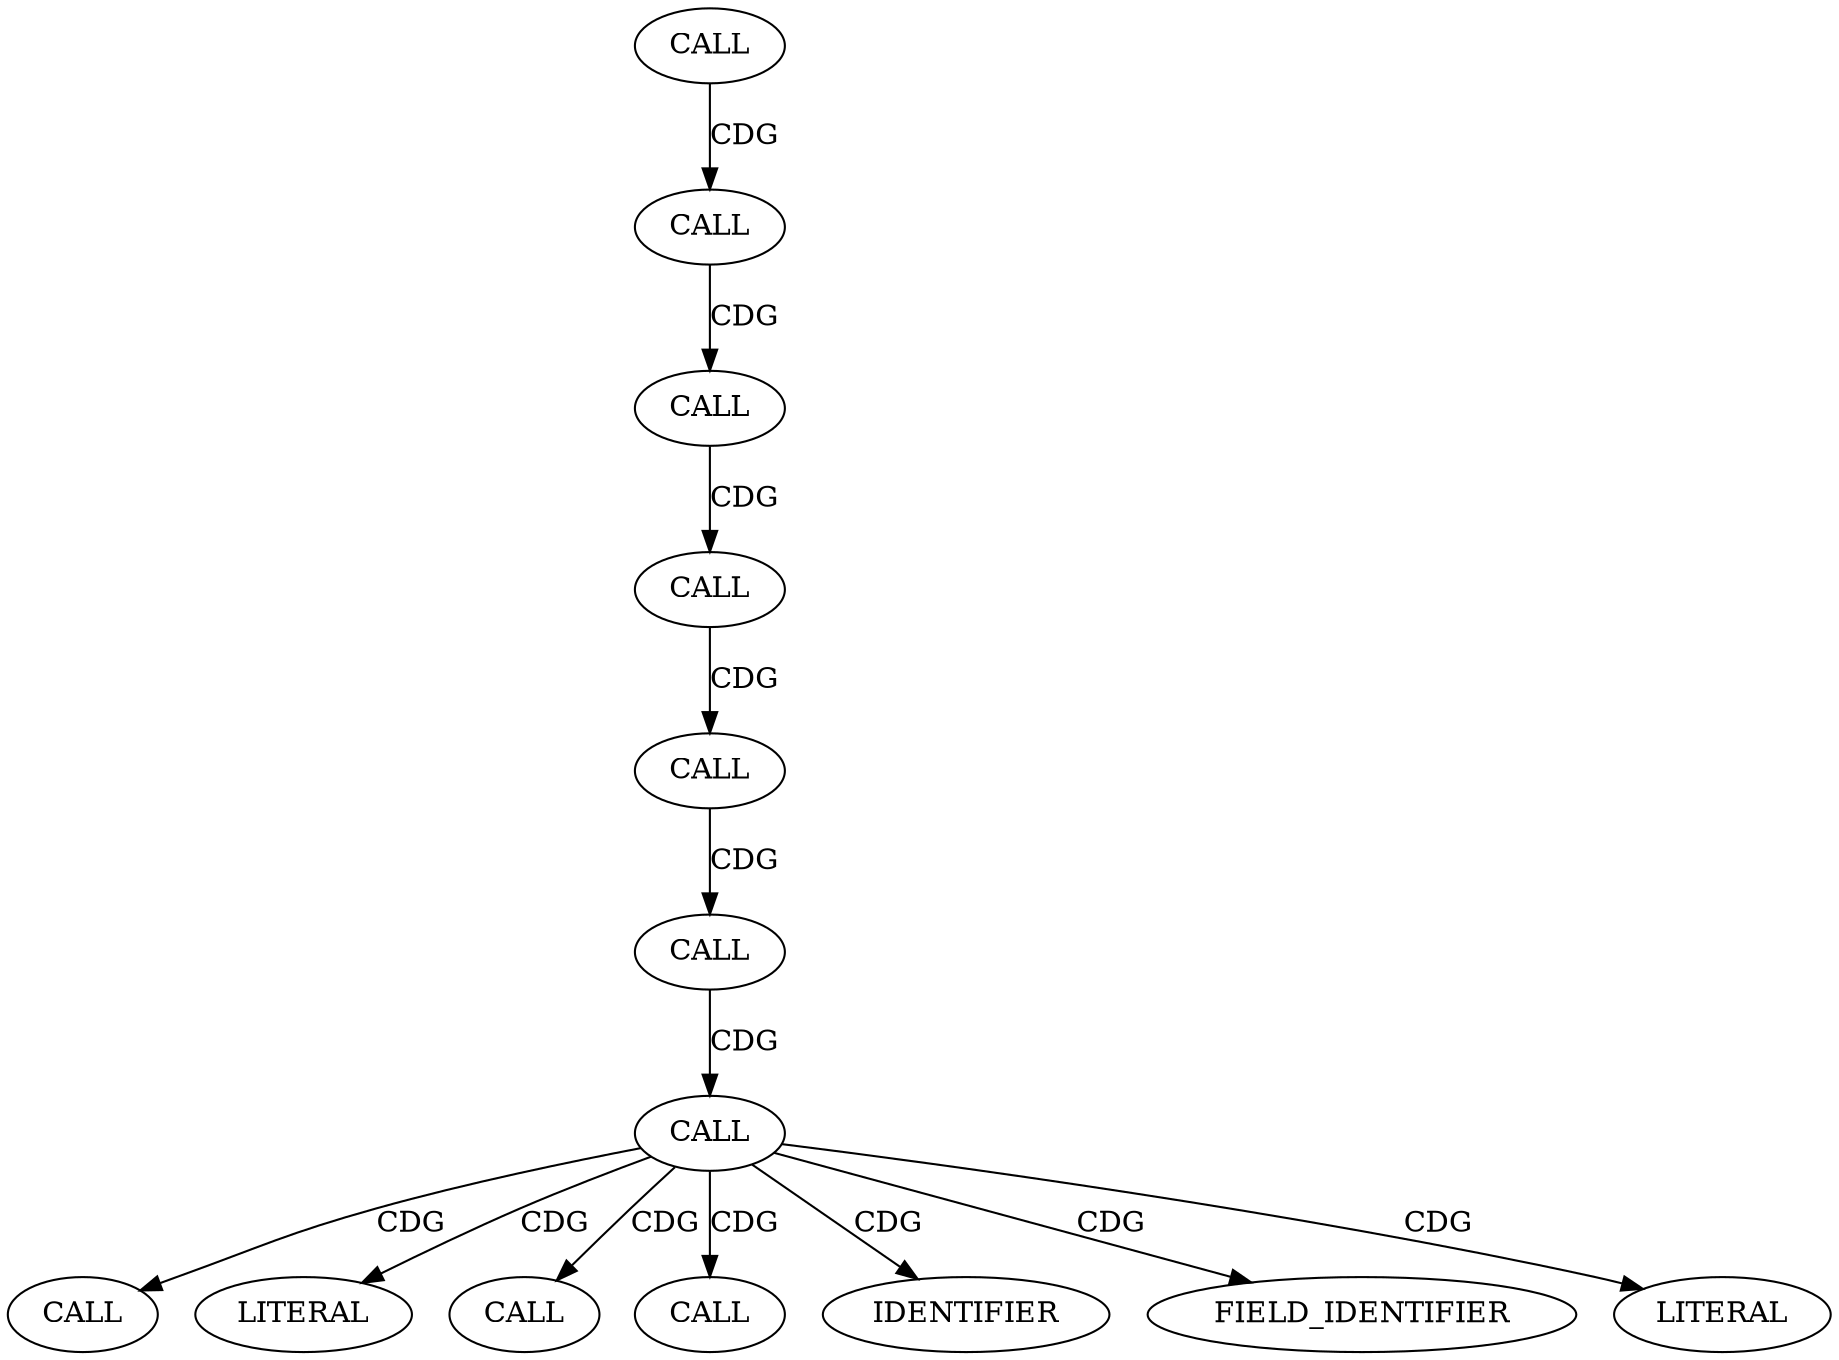 strict digraph "" {
	node [label="\N"];
	1596	[ARGUMENT_INDEX=-1,
		CODE="desc->fd_lens[1] > CEPH_MSG_MAX_FRONT_LEN",
		COLUMN_NUMBER=6,
		DISPATCH_TYPE=STATIC_DISPATCH,
		LINE_NUMBER=536,
		METHOD_FULL_NAME="<operator>.greaterThan",
		NAME="<operator>.greaterThan",
		ORDER=1,
		TYPE_FULL_NAME="<empty>",
		filename="file_code_old-a282a2f-decode_preamble-545.c",
		label=CALL];
	1615	[ARGUMENT_INDEX=-1,
		CODE="desc->fd_lens[2] > CEPH_MSG_MAX_MIDDLE_LEN",
		COLUMN_NUMBER=6,
		DISPATCH_TYPE=STATIC_DISPATCH,
		LINE_NUMBER=540,
		METHOD_FULL_NAME="<operator>.greaterThan",
		NAME="<operator>.greaterThan",
		ORDER=1,
		TYPE_FULL_NAME="<empty>",
		filename="file_code_old-a282a2f-decode_preamble-545.c",
		label=CALL];
	1596 -> 1615	[label=CDG];
	1634	[ARGUMENT_INDEX=-1,
		CODE="desc->fd_lens[3] > CEPH_MSG_MAX_DATA_LEN",
		COLUMN_NUMBER=6,
		DISPATCH_TYPE=STATIC_DISPATCH,
		LINE_NUMBER=544,
		METHOD_FULL_NAME="<operator>.greaterThan",
		NAME="<operator>.greaterThan",
		ORDER=1,
		TYPE_FULL_NAME="<empty>",
		filename="file_code_old-a282a2f-decode_preamble-545.c",
		label=CALL];
	1615 -> 1634	[label=CDG];
	1508	[ARGUMENT_INDEX=-1,
		CODE="desc->fd_seg_cnt < 1 ||
	    desc->fd_seg_cnt > CEPH_FRAME_MAX_SEGMENT_COUNT",
		COLUMN_NUMBER=6,
		DISPATCH_TYPE=STATIC_DISPATCH,
		LINE_NUMBER=513,
		METHOD_FULL_NAME="<operator>.logicalOr",
		NAME="<operator>.logicalOr",
		ORDER=1,
		TYPE_FULL_NAME="<empty>",
		filename="file_code_old-a282a2f-decode_preamble-545.c",
		label=CALL];
	1560	[ARGUMENT_INDEX=-1,
		CODE="!desc->fd_lens[desc->fd_seg_cnt - 1]",
		COLUMN_NUMBER=6,
		DISPATCH_TYPE=STATIC_DISPATCH,
		LINE_NUMBER=527,
		METHOD_FULL_NAME="<operator>.logicalNot",
		NAME="<operator>.logicalNot",
		ORDER=1,
		TYPE_FULL_NAME="<empty>",
		filename="file_code_old-a282a2f-decode_preamble-545.c",
		label=CALL];
	1508 -> 1560	[label=CDG];
	1577	[ARGUMENT_INDEX=-1,
		CODE="desc->fd_lens[0] > CEPH_MSG_MAX_CONTROL_LEN",
		COLUMN_NUMBER=6,
		DISPATCH_TYPE=STATIC_DISPATCH,
		LINE_NUMBER=532,
		METHOD_FULL_NAME="<operator>.greaterThan",
		NAME="<operator>.greaterThan",
		ORDER=1,
		TYPE_FULL_NAME="<empty>",
		filename="file_code_old-a282a2f-decode_preamble-545.c",
		label=CALL];
	1560 -> 1577	[label=CDG];
	1642	[ARGUMENT_INDEX=-1,
		CODE="pr_err(\"data segment too big %d\\n\", desc->fd_lens[3])",
		COLUMN_NUMBER=3,
		DISPATCH_TYPE=STATIC_DISPATCH,
		LINE_NUMBER=545,
		METHOD_FULL_NAME=pr_err,
		NAME=pr_err,
		ORDER=1,
		TYPE_FULL_NAME="<empty>",
		filename="file_code_old-a282a2f-decode_preamble-545.c",
		label=CALL];
	1634 -> 1642	[label=CDG];
	1643	[ARGUMENT_INDEX=1,
		CODE="\"data segment too big %d\\n\"",
		COLUMN_NUMBER=10,
		LINE_NUMBER=545,
		ORDER=1,
		TYPE_FULL_NAME=char,
		filename="file_code_old-a282a2f-decode_preamble-545.c",
		label=LITERAL];
	1634 -> 1643	[label=CDG];
	1644	[ARGUMENT_INDEX=2,
		CODE="desc->fd_lens[3]",
		COLUMN_NUMBER=39,
		DISPATCH_TYPE=STATIC_DISPATCH,
		LINE_NUMBER=545,
		METHOD_FULL_NAME="<operator>.indirectIndexAccess",
		NAME="<operator>.indirectIndexAccess",
		ORDER=2,
		TYPE_FULL_NAME="<empty>",
		filename="file_code_old-a282a2f-decode_preamble-545.c",
		label=CALL];
	1634 -> 1644	[label=CDG];
	1645	[ARGUMENT_INDEX=1,
		CODE="desc->fd_lens",
		COLUMN_NUMBER=39,
		DISPATCH_TYPE=STATIC_DISPATCH,
		LINE_NUMBER=545,
		METHOD_FULL_NAME="<operator>.indirectFieldAccess",
		NAME="<operator>.indirectFieldAccess",
		ORDER=1,
		TYPE_FULL_NAME="<empty>",
		filename="file_code_old-a282a2f-decode_preamble-545.c",
		label=CALL];
	1634 -> 1645	[label=CDG];
	1646	[ARGUMENT_INDEX=1,
		CODE=desc,
		COLUMN_NUMBER=39,
		LINE_NUMBER=545,
		NAME=desc,
		ORDER=1,
		TYPE_FULL_NAME="ceph_frame_desc*",
		filename="file_code_old-a282a2f-decode_preamble-545.c",
		label=IDENTIFIER];
	1634 -> 1646	[label=CDG];
	1647	[ARGUMENT_INDEX=2,
		CANONICAL_NAME=fd_lens,
		CODE=fd_lens,
		COLUMN_NUMBER=39,
		LINE_NUMBER=545,
		ORDER=2,
		filename="file_code_old-a282a2f-decode_preamble-545.c",
		label=FIELD_IDENTIFIER];
	1634 -> 1647	[label=CDG];
	1648	[ARGUMENT_INDEX=2,
		CODE=3,
		COLUMN_NUMBER=53,
		LINE_NUMBER=545,
		ORDER=2,
		TYPE_FULL_NAME=int,
		filename="file_code_old-a282a2f-decode_preamble-545.c",
		label=LITERAL];
	1634 -> 1648	[label=CDG];
	1577 -> 1596	[label=CDG];
	1476	[ARGUMENT_INDEX=-1,
		CODE="crc != expected_crc",
		COLUMN_NUMBER=6,
		DISPATCH_TYPE=STATIC_DISPATCH,
		LINE_NUMBER=503,
		METHOD_FULL_NAME="<operator>.notEquals",
		NAME="<operator>.notEquals",
		ORDER=1,
		TYPE_FULL_NAME="<empty>",
		filename="file_code_old-a282a2f-decode_preamble-545.c",
		label=CALL];
	1476 -> 1508	[label=CDG];
}
